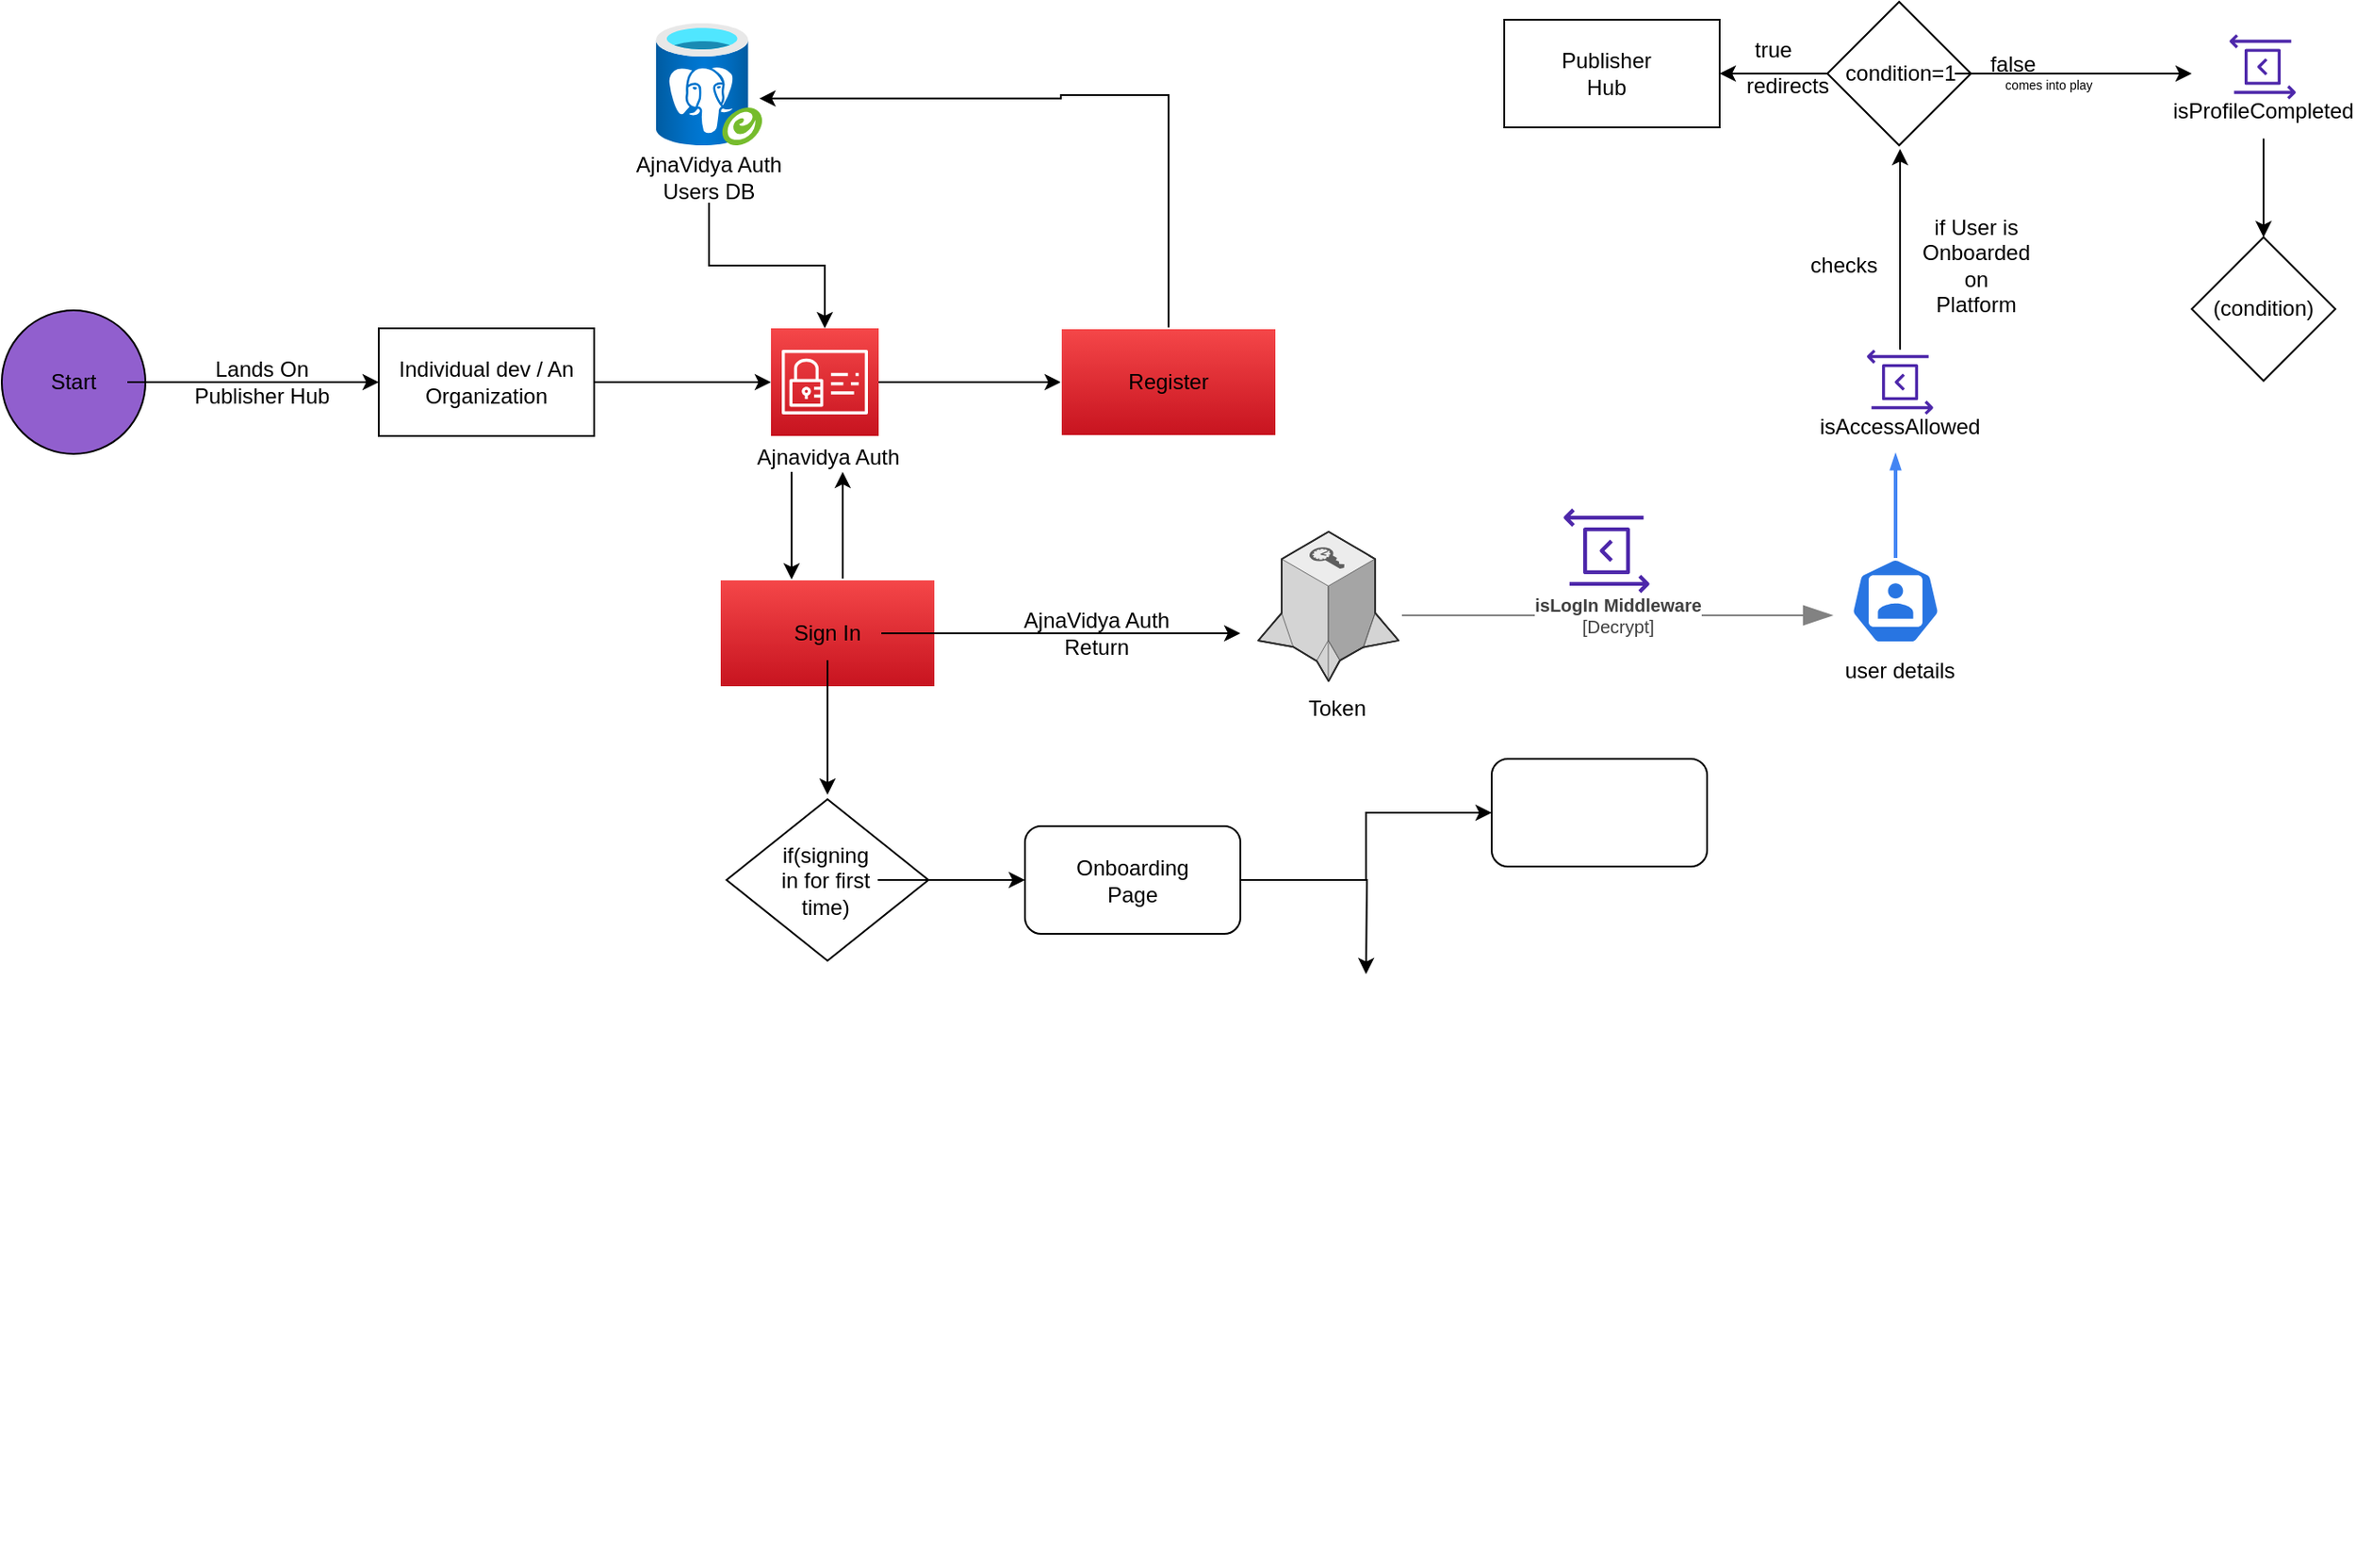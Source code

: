 <mxfile version="21.3.7" type="github">
  <diagram id="Ht1M8jgEwFfnCIfOTk4-" name="Page-1">
    <mxGraphModel dx="2100" dy="1895" grid="1" gridSize="10" guides="1" tooltips="1" connect="1" arrows="1" fold="1" page="1" pageScale="1" pageWidth="1169" pageHeight="827" math="0" shadow="0">
      <root>
        <mxCell id="0" />
        <mxCell id="1" parent="0" />
        <mxCell id="kUaae8B-CL2mc0YIdrZu-1" value="" style="ellipse;whiteSpace=wrap;html=1;aspect=fixed;fillColor=#915fce;" vertex="1" parent="1">
          <mxGeometry x="20" y="-620" width="80" height="80" as="geometry" />
        </mxCell>
        <mxCell id="kUaae8B-CL2mc0YIdrZu-4" value="" style="edgeStyle=orthogonalEdgeStyle;rounded=0;orthogonalLoop=1;jettySize=auto;html=1;" edge="1" parent="1" source="kUaae8B-CL2mc0YIdrZu-2" target="kUaae8B-CL2mc0YIdrZu-3">
          <mxGeometry relative="1" as="geometry">
            <Array as="points">
              <mxPoint x="160" y="-580" />
              <mxPoint x="160" y="-580" />
            </Array>
          </mxGeometry>
        </mxCell>
        <mxCell id="kUaae8B-CL2mc0YIdrZu-2" value="Start" style="text;html=1;strokeColor=none;fillColor=none;align=center;verticalAlign=middle;whiteSpace=wrap;rounded=0;" vertex="1" parent="1">
          <mxGeometry x="30" y="-595" width="60" height="30" as="geometry" />
        </mxCell>
        <mxCell id="kUaae8B-CL2mc0YIdrZu-12" style="edgeStyle=orthogonalEdgeStyle;rounded=0;orthogonalLoop=1;jettySize=auto;html=1;" edge="1" parent="1" source="kUaae8B-CL2mc0YIdrZu-3" target="kUaae8B-CL2mc0YIdrZu-8">
          <mxGeometry relative="1" as="geometry" />
        </mxCell>
        <mxCell id="kUaae8B-CL2mc0YIdrZu-3" value="Individual dev / An Organization" style="whiteSpace=wrap;html=1;" vertex="1" parent="1">
          <mxGeometry x="230" y="-610" width="120" height="60" as="geometry" />
        </mxCell>
        <mxCell id="kUaae8B-CL2mc0YIdrZu-6" value="Lands On&lt;br&gt;Publisher Hub" style="text;html=1;strokeColor=none;fillColor=none;align=center;verticalAlign=middle;whiteSpace=wrap;rounded=0;" vertex="1" parent="1">
          <mxGeometry x="120" y="-595" width="90" height="30" as="geometry" />
        </mxCell>
        <mxCell id="kUaae8B-CL2mc0YIdrZu-11" value="" style="group" vertex="1" connectable="0" parent="1">
          <mxGeometry x="438.5" y="-610" width="271.5" height="670" as="geometry" />
        </mxCell>
        <mxCell id="kUaae8B-CL2mc0YIdrZu-8" value="" style="sketch=0;points=[[0,0,0],[0.25,0,0],[0.5,0,0],[0.75,0,0],[1,0,0],[0,1,0],[0.25,1,0],[0.5,1,0],[0.75,1,0],[1,1,0],[0,0.25,0],[0,0.5,0],[0,0.75,0],[1,0.25,0],[1,0.5,0],[1,0.75,0]];outlineConnect=0;fontColor=#232F3E;gradientColor=#F54749;gradientDirection=north;fillColor=#C7131F;strokeColor=#ffffff;dashed=0;verticalLabelPosition=bottom;verticalAlign=top;align=center;html=1;fontSize=12;fontStyle=0;aspect=fixed;shape=mxgraph.aws4.resourceIcon;resIcon=mxgraph.aws4.identity_and_access_management;" vertex="1" parent="kUaae8B-CL2mc0YIdrZu-11">
          <mxGeometry x="10" width="60" height="60" as="geometry" />
        </mxCell>
        <mxCell id="kUaae8B-CL2mc0YIdrZu-10" value="Ajnavidya Auth" style="text;html=1;strokeColor=none;fillColor=none;align=center;verticalAlign=middle;whiteSpace=wrap;rounded=0;" vertex="1" parent="kUaae8B-CL2mc0YIdrZu-11">
          <mxGeometry y="60" width="83" height="24" as="geometry" />
        </mxCell>
        <mxCell id="kUaae8B-CL2mc0YIdrZu-35" value="" style="endArrow=classic;html=1;rounded=0;entryX=0.602;entryY=0.833;entryDx=0;entryDy=0;entryPerimeter=0;" edge="1" parent="kUaae8B-CL2mc0YIdrZu-11" target="kUaae8B-CL2mc0YIdrZu-10">
          <mxGeometry width="50" height="50" relative="1" as="geometry">
            <mxPoint x="50" y="140" as="sourcePoint" />
            <mxPoint x="50" y="84" as="targetPoint" />
          </mxGeometry>
        </mxCell>
        <mxCell id="kUaae8B-CL2mc0YIdrZu-53" value="" style="rhombus;whiteSpace=wrap;html=1;" vertex="1" parent="kUaae8B-CL2mc0YIdrZu-11">
          <mxGeometry x="-14.75" y="262.5" width="112.5" height="90" as="geometry" />
        </mxCell>
        <mxCell id="kUaae8B-CL2mc0YIdrZu-55" value="if(signing in for first time)" style="text;html=1;strokeColor=none;fillColor=none;align=center;verticalAlign=middle;whiteSpace=wrap;rounded=0;" vertex="1" parent="kUaae8B-CL2mc0YIdrZu-11">
          <mxGeometry x="10" y="300" width="59.5" height="15" as="geometry" />
        </mxCell>
        <mxCell id="kUaae8B-CL2mc0YIdrZu-101" style="edgeStyle=orthogonalEdgeStyle;rounded=0;orthogonalLoop=1;jettySize=auto;html=1;" edge="1" parent="kUaae8B-CL2mc0YIdrZu-11" source="kUaae8B-CL2mc0YIdrZu-89">
          <mxGeometry relative="1" as="geometry">
            <mxPoint x="341.5" y="360" as="targetPoint" />
          </mxGeometry>
        </mxCell>
        <mxCell id="kUaae8B-CL2mc0YIdrZu-89" value="" style="rounded=1;whiteSpace=wrap;html=1;" vertex="1" parent="kUaae8B-CL2mc0YIdrZu-11">
          <mxGeometry x="151.5" y="277.5" width="120" height="60" as="geometry" />
        </mxCell>
        <mxCell id="kUaae8B-CL2mc0YIdrZu-99" value="" style="edgeStyle=orthogonalEdgeStyle;rounded=0;orthogonalLoop=1;jettySize=auto;html=1;" edge="1" parent="kUaae8B-CL2mc0YIdrZu-11" source="kUaae8B-CL2mc0YIdrZu-55" target="kUaae8B-CL2mc0YIdrZu-89">
          <mxGeometry relative="1" as="geometry">
            <mxPoint x="660" y="-302.5" as="targetPoint" />
            <mxPoint x="508.5" y="-302" as="sourcePoint" />
          </mxGeometry>
        </mxCell>
        <mxCell id="kUaae8B-CL2mc0YIdrZu-100" value="Onboarding Page" style="text;html=1;strokeColor=none;fillColor=none;align=center;verticalAlign=middle;whiteSpace=wrap;rounded=0;" vertex="1" parent="kUaae8B-CL2mc0YIdrZu-11">
          <mxGeometry x="181.5" y="293" width="60" height="30" as="geometry" />
        </mxCell>
        <mxCell id="kUaae8B-CL2mc0YIdrZu-16" value="" style="group" vertex="1" connectable="0" parent="1">
          <mxGeometry x="370" y="-780" width="88" height="100" as="geometry" />
        </mxCell>
        <mxCell id="kUaae8B-CL2mc0YIdrZu-13" value="" style="image;aspect=fixed;html=1;points=[];align=center;fontSize=12;image=img/lib/azure2/databases/Azure_Database_PostgreSQL_Server_Group.svg;" vertex="1" parent="kUaae8B-CL2mc0YIdrZu-16">
          <mxGeometry x="14" width="60" height="68" as="geometry" />
        </mxCell>
        <mxCell id="kUaae8B-CL2mc0YIdrZu-15" value="AjnaVidya Auth Users DB" style="text;html=1;strokeColor=none;fillColor=none;align=center;verticalAlign=middle;whiteSpace=wrap;rounded=0;" vertex="1" parent="kUaae8B-CL2mc0YIdrZu-16">
          <mxGeometry y="71.429" width="88" height="28.571" as="geometry" />
        </mxCell>
        <mxCell id="kUaae8B-CL2mc0YIdrZu-26" style="edgeStyle=orthogonalEdgeStyle;rounded=0;orthogonalLoop=1;jettySize=auto;html=1;entryX=0.967;entryY=0.616;entryDx=0;entryDy=0;entryPerimeter=0;exitX=0.5;exitY=0;exitDx=0;exitDy=0;" edge="1" parent="1" source="kUaae8B-CL2mc0YIdrZu-18" target="kUaae8B-CL2mc0YIdrZu-13">
          <mxGeometry relative="1" as="geometry">
            <mxPoint x="570" y="-740" as="targetPoint" />
            <Array as="points">
              <mxPoint x="670" y="-740" />
              <mxPoint x="610" y="-740" />
              <mxPoint x="610" y="-738" />
            </Array>
          </mxGeometry>
        </mxCell>
        <mxCell id="kUaae8B-CL2mc0YIdrZu-19" value="" style="edgeStyle=orthogonalEdgeStyle;rounded=0;orthogonalLoop=1;jettySize=auto;html=1;" edge="1" parent="1" source="kUaae8B-CL2mc0YIdrZu-8" target="kUaae8B-CL2mc0YIdrZu-18">
          <mxGeometry relative="1" as="geometry" />
        </mxCell>
        <mxCell id="kUaae8B-CL2mc0YIdrZu-27" style="edgeStyle=orthogonalEdgeStyle;rounded=0;orthogonalLoop=1;jettySize=auto;html=1;entryX=0.5;entryY=0;entryDx=0;entryDy=0;entryPerimeter=0;" edge="1" parent="1" source="kUaae8B-CL2mc0YIdrZu-15" target="kUaae8B-CL2mc0YIdrZu-8">
          <mxGeometry relative="1" as="geometry" />
        </mxCell>
        <mxCell id="kUaae8B-CL2mc0YIdrZu-28" value="" style="group" vertex="1" connectable="0" parent="1">
          <mxGeometry x="610" y="-610" width="120" height="60" as="geometry" />
        </mxCell>
        <mxCell id="kUaae8B-CL2mc0YIdrZu-18" value="" style="whiteSpace=wrap;html=1;verticalAlign=top;fillColor=#C7131F;strokeColor=#ffffff;fontColor=#232F3E;sketch=0;gradientColor=#F54749;gradientDirection=north;dashed=0;fontStyle=0;" vertex="1" parent="kUaae8B-CL2mc0YIdrZu-28">
          <mxGeometry width="120" height="60" as="geometry" />
        </mxCell>
        <mxCell id="kUaae8B-CL2mc0YIdrZu-20" value="Register" style="text;html=1;strokeColor=none;fillColor=none;align=center;verticalAlign=middle;whiteSpace=wrap;rounded=0;" vertex="1" parent="kUaae8B-CL2mc0YIdrZu-28">
          <mxGeometry x="30" y="15" width="60" height="30" as="geometry" />
        </mxCell>
        <mxCell id="kUaae8B-CL2mc0YIdrZu-30" value="" style="whiteSpace=wrap;html=1;verticalAlign=top;fillColor=#C7131F;strokeColor=#ffffff;fontColor=#232F3E;sketch=0;gradientColor=#F54749;gradientDirection=north;dashed=0;fontStyle=0;" vertex="1" parent="1">
          <mxGeometry x="420" y="-470" width="120" height="60" as="geometry" />
        </mxCell>
        <mxCell id="kUaae8B-CL2mc0YIdrZu-31" value="" style="edgeStyle=orthogonalEdgeStyle;rounded=0;orthogonalLoop=1;jettySize=auto;html=1;" edge="1" parent="1" target="kUaae8B-CL2mc0YIdrZu-30">
          <mxGeometry relative="1" as="geometry">
            <mxPoint x="460" y="-530" as="sourcePoint" />
            <Array as="points">
              <mxPoint x="460" y="-520" />
              <mxPoint x="460" y="-520" />
            </Array>
          </mxGeometry>
        </mxCell>
        <mxCell id="kUaae8B-CL2mc0YIdrZu-37" value="" style="edgeStyle=orthogonalEdgeStyle;rounded=0;orthogonalLoop=1;jettySize=auto;html=1;" edge="1" parent="1" source="kUaae8B-CL2mc0YIdrZu-32">
          <mxGeometry relative="1" as="geometry">
            <mxPoint x="710" y="-440" as="targetPoint" />
          </mxGeometry>
        </mxCell>
        <mxCell id="kUaae8B-CL2mc0YIdrZu-54" style="edgeStyle=orthogonalEdgeStyle;rounded=0;orthogonalLoop=1;jettySize=auto;html=1;" edge="1" parent="1" source="kUaae8B-CL2mc0YIdrZu-32">
          <mxGeometry relative="1" as="geometry">
            <mxPoint x="480" y="-350.0" as="targetPoint" />
          </mxGeometry>
        </mxCell>
        <mxCell id="kUaae8B-CL2mc0YIdrZu-32" value="Sign In" style="text;html=1;strokeColor=none;fillColor=none;align=center;verticalAlign=middle;whiteSpace=wrap;rounded=0;" vertex="1" parent="1">
          <mxGeometry x="450" y="-455" width="60" height="30" as="geometry" />
        </mxCell>
        <mxCell id="kUaae8B-CL2mc0YIdrZu-40" value="" style="group" vertex="1" connectable="0" parent="1">
          <mxGeometry x="720" y="-496.67" width="79" height="113.34" as="geometry" />
        </mxCell>
        <mxCell id="kUaae8B-CL2mc0YIdrZu-38" value="" style="verticalLabelPosition=bottom;html=1;verticalAlign=top;strokeWidth=1;align=center;outlineConnect=0;dashed=0;outlineConnect=0;shape=mxgraph.aws3d.securityTokenService;fillColor=#ECECEC;strokeColor=#5E5E5E;aspect=fixed;" vertex="1" parent="kUaae8B-CL2mc0YIdrZu-40">
          <mxGeometry width="78.13" height="83.34" as="geometry" />
        </mxCell>
        <mxCell id="kUaae8B-CL2mc0YIdrZu-39" value="Token" style="text;html=1;strokeColor=none;fillColor=none;align=center;verticalAlign=middle;whiteSpace=wrap;rounded=0;container=1;" vertex="1" collapsed="1" parent="kUaae8B-CL2mc0YIdrZu-40">
          <mxGeometry x="9" y="83.34" width="70" height="30" as="geometry">
            <mxRectangle x="9" y="83.34" width="60" height="30" as="alternateBounds" />
          </mxGeometry>
        </mxCell>
        <mxCell id="kUaae8B-CL2mc0YIdrZu-41" value="AjnaVidya Auth Return" style="text;html=1;strokeColor=none;fillColor=none;align=center;verticalAlign=middle;whiteSpace=wrap;rounded=0;" vertex="1" parent="1">
          <mxGeometry x="580" y="-455" width="100" height="30" as="geometry" />
        </mxCell>
        <mxCell id="kUaae8B-CL2mc0YIdrZu-47" value="" style="group" vertex="1" connectable="0" parent="1">
          <mxGeometry x="1045" y="-482" width="65" height="78" as="geometry" />
        </mxCell>
        <mxCell id="kUaae8B-CL2mc0YIdrZu-45" value="" style="sketch=0;html=1;dashed=0;whitespace=wrap;fillColor=#2875E2;strokeColor=#ffffff;points=[[0.005,0.63,0],[0.1,0.2,0],[0.9,0.2,0],[0.5,0,0],[0.995,0.63,0],[0.72,0.99,0],[0.5,1,0],[0.28,0.99,0]];verticalLabelPosition=bottom;align=center;verticalAlign=top;shape=mxgraph.kubernetes.icon;prIcon=user" vertex="1" parent="kUaae8B-CL2mc0YIdrZu-47">
          <mxGeometry x="5" width="50" height="48" as="geometry" />
        </mxCell>
        <mxCell id="kUaae8B-CL2mc0YIdrZu-46" value="user details" style="text;html=1;strokeColor=none;fillColor=none;align=center;verticalAlign=middle;whiteSpace=wrap;rounded=0;" vertex="1" parent="kUaae8B-CL2mc0YIdrZu-47">
          <mxGeometry y="48" width="65" height="30" as="geometry" />
        </mxCell>
        <mxCell id="kUaae8B-CL2mc0YIdrZu-48" value="" style="edgeStyle=orthogonalEdgeStyle;fontSize=12;html=1;endArrow=blockThin;endFill=1;rounded=0;strokeWidth=2;endSize=4;startSize=4;dashed=0;strokeColor=#4284F3;exitX=0.5;exitY=0;exitDx=0;exitDy=0;exitPerimeter=0;" edge="1" parent="1" source="kUaae8B-CL2mc0YIdrZu-45">
          <mxGeometry width="100" relative="1" as="geometry">
            <mxPoint x="1010" y="-520" as="sourcePoint" />
            <mxPoint x="1075" y="-540" as="targetPoint" />
          </mxGeometry>
        </mxCell>
        <mxCell id="kUaae8B-CL2mc0YIdrZu-63" style="edgeStyle=orthogonalEdgeStyle;rounded=0;orthogonalLoop=1;jettySize=auto;html=1;" edge="1" parent="1" source="kUaae8B-CL2mc0YIdrZu-62">
          <mxGeometry relative="1" as="geometry">
            <mxPoint x="1077.5" y="-710" as="targetPoint" />
          </mxGeometry>
        </mxCell>
        <mxCell id="kUaae8B-CL2mc0YIdrZu-65" value="checks&amp;nbsp;" style="text;html=1;strokeColor=none;fillColor=none;align=center;verticalAlign=middle;whiteSpace=wrap;rounded=0;" vertex="1" parent="1">
          <mxGeometry x="1018" y="-660" width="60" height="30" as="geometry" />
        </mxCell>
        <mxCell id="kUaae8B-CL2mc0YIdrZu-66" value="if User is Onboarded on Platform" style="text;html=1;strokeColor=none;fillColor=none;align=center;verticalAlign=middle;whiteSpace=wrap;rounded=0;" vertex="1" parent="1">
          <mxGeometry x="1090" y="-660" width="60" height="30" as="geometry" />
        </mxCell>
        <mxCell id="kUaae8B-CL2mc0YIdrZu-72" value="" style="edgeStyle=orthogonalEdgeStyle;rounded=0;orthogonalLoop=1;jettySize=auto;html=1;" edge="1" parent="1" source="kUaae8B-CL2mc0YIdrZu-69" target="kUaae8B-CL2mc0YIdrZu-71">
          <mxGeometry relative="1" as="geometry" />
        </mxCell>
        <mxCell id="kUaae8B-CL2mc0YIdrZu-69" value="" style="rhombus;whiteSpace=wrap;html=1;" vertex="1" parent="1">
          <mxGeometry x="1037" y="-792" width="80" height="80" as="geometry" />
        </mxCell>
        <mxCell id="kUaae8B-CL2mc0YIdrZu-77" style="edgeStyle=orthogonalEdgeStyle;rounded=0;orthogonalLoop=1;jettySize=auto;html=1;" edge="1" parent="1" source="kUaae8B-CL2mc0YIdrZu-70">
          <mxGeometry relative="1" as="geometry">
            <mxPoint x="1240" y="-752" as="targetPoint" />
          </mxGeometry>
        </mxCell>
        <mxCell id="kUaae8B-CL2mc0YIdrZu-70" value="condition=1" style="text;html=1;strokeColor=none;fillColor=none;align=center;verticalAlign=middle;whiteSpace=wrap;rounded=0;" vertex="1" parent="1">
          <mxGeometry x="1048" y="-767" width="60" height="30" as="geometry" />
        </mxCell>
        <mxCell id="kUaae8B-CL2mc0YIdrZu-71" value="" style="whiteSpace=wrap;html=1;" vertex="1" parent="1">
          <mxGeometry x="857" y="-782" width="120" height="60" as="geometry" />
        </mxCell>
        <mxCell id="kUaae8B-CL2mc0YIdrZu-73" value="Publisher Hub" style="text;html=1;strokeColor=none;fillColor=none;align=center;verticalAlign=middle;whiteSpace=wrap;rounded=0;" vertex="1" parent="1">
          <mxGeometry x="884" y="-767" width="60" height="30" as="geometry" />
        </mxCell>
        <mxCell id="kUaae8B-CL2mc0YIdrZu-74" value="redirects" style="text;html=1;strokeColor=none;fillColor=none;align=center;verticalAlign=middle;whiteSpace=wrap;rounded=0;" vertex="1" parent="1">
          <mxGeometry x="985" y="-760" width="60" height="30" as="geometry" />
        </mxCell>
        <mxCell id="kUaae8B-CL2mc0YIdrZu-75" value="true" style="text;html=1;strokeColor=none;fillColor=none;align=center;verticalAlign=middle;whiteSpace=wrap;rounded=0;" vertex="1" parent="1">
          <mxGeometry x="977" y="-780" width="60" height="30" as="geometry" />
        </mxCell>
        <mxCell id="kUaae8B-CL2mc0YIdrZu-79" value="" style="group" vertex="1" connectable="0" parent="1">
          <mxGeometry x="1250" y="-774.25" width="60" height="854.25" as="geometry" />
        </mxCell>
        <mxCell id="kUaae8B-CL2mc0YIdrZu-76" value="" style="sketch=0;outlineConnect=0;fontColor=#232F3E;gradientColor=none;fillColor=#4D27AA;strokeColor=none;dashed=0;verticalLabelPosition=bottom;verticalAlign=top;align=center;html=1;fontSize=12;fontStyle=0;aspect=fixed;pointerEvents=1;shape=mxgraph.aws4.data_exchange_for_apis;" vertex="1" parent="kUaae8B-CL2mc0YIdrZu-79">
          <mxGeometry x="11" width="37" height="37" as="geometry" />
        </mxCell>
        <mxCell id="kUaae8B-CL2mc0YIdrZu-78" value="isProfileCompleted" style="text;html=1;strokeColor=none;fillColor=none;align=center;verticalAlign=middle;whiteSpace=wrap;rounded=0;" vertex="1" parent="kUaae8B-CL2mc0YIdrZu-79">
          <mxGeometry y="28.5" width="60" height="30" as="geometry" />
        </mxCell>
        <mxCell id="kUaae8B-CL2mc0YIdrZu-80" value="" style="group" vertex="1" connectable="0" parent="1">
          <mxGeometry x="1030" y="-598.5" width="95" height="58.5" as="geometry" />
        </mxCell>
        <mxCell id="kUaae8B-CL2mc0YIdrZu-52" value="isAccessAllowed" style="text;html=1;strokeColor=none;fillColor=none;align=center;verticalAlign=middle;whiteSpace=wrap;rounded=0;" vertex="1" parent="kUaae8B-CL2mc0YIdrZu-80">
          <mxGeometry y="28.5" width="95" height="30" as="geometry" />
        </mxCell>
        <mxCell id="kUaae8B-CL2mc0YIdrZu-62" value="" style="sketch=0;outlineConnect=0;fontColor=#232F3E;gradientColor=none;fillColor=#4D27AA;strokeColor=none;dashed=0;verticalLabelPosition=bottom;verticalAlign=top;align=center;html=1;fontSize=12;fontStyle=0;aspect=fixed;pointerEvents=1;shape=mxgraph.aws4.data_exchange_for_apis;" vertex="1" parent="kUaae8B-CL2mc0YIdrZu-80">
          <mxGeometry x="29" width="37" height="37" as="geometry" />
        </mxCell>
        <mxCell id="kUaae8B-CL2mc0YIdrZu-81" value="" style="group" vertex="1" connectable="0" parent="1">
          <mxGeometry x="800" y="-510" width="240" height="60" as="geometry" />
        </mxCell>
        <object placeholders="1" c4Type="Decrypt" c4Technology="Decrypt" c4Description="isLogIn Middleware" label="&lt;div style=&quot;text-align: left&quot;&gt;&lt;div style=&quot;text-align: center&quot;&gt;&lt;b&gt;%c4Description%&lt;/b&gt;&lt;/div&gt;&lt;div style=&quot;text-align: center&quot;&gt;[%c4Technology%]&lt;/div&gt;&lt;/div&gt;" id="kUaae8B-CL2mc0YIdrZu-43">
          <mxCell style="endArrow=blockThin;html=1;fontSize=10;fontColor=#404040;strokeWidth=1;endFill=1;strokeColor=#828282;elbow=vertical;metaEdit=1;endSize=14;startSize=14;jumpStyle=arc;jumpSize=16;rounded=0;edgeStyle=orthogonalEdgeStyle;" edge="1" parent="kUaae8B-CL2mc0YIdrZu-81">
            <mxGeometry width="240" relative="1" as="geometry">
              <mxPoint y="60" as="sourcePoint" />
              <mxPoint x="240" y="60" as="targetPoint" />
            </mxGeometry>
          </mxCell>
        </object>
        <mxCell id="kUaae8B-CL2mc0YIdrZu-64" value="" style="sketch=0;outlineConnect=0;fontColor=#232F3E;gradientColor=none;fillColor=#4D27AA;strokeColor=none;dashed=0;verticalLabelPosition=bottom;verticalAlign=top;align=center;html=1;fontSize=12;fontStyle=0;aspect=fixed;pointerEvents=1;shape=mxgraph.aws4.data_exchange_for_apis;" vertex="1" parent="kUaae8B-CL2mc0YIdrZu-81">
          <mxGeometry x="90" width="48" height="48" as="geometry" />
        </mxCell>
        <mxCell id="kUaae8B-CL2mc0YIdrZu-82" value="false" style="text;html=1;align=center;verticalAlign=middle;resizable=0;points=[];autosize=1;strokeColor=none;fillColor=none;" vertex="1" parent="1">
          <mxGeometry x="1115" y="-772" width="50" height="30" as="geometry" />
        </mxCell>
        <mxCell id="kUaae8B-CL2mc0YIdrZu-83" value="&lt;font style=&quot;font-size: 7px;&quot;&gt;comes into play&lt;/font&gt;" style="text;html=1;strokeColor=none;fillColor=none;align=center;verticalAlign=middle;whiteSpace=wrap;rounded=0;" vertex="1" parent="1">
          <mxGeometry x="1130" y="-752" width="61" height="10" as="geometry" />
        </mxCell>
        <mxCell id="kUaae8B-CL2mc0YIdrZu-86" value="(condition)" style="rhombus;whiteSpace=wrap;html=1;" vertex="1" parent="1">
          <mxGeometry x="1240" y="-660.75" width="80" height="80" as="geometry" />
        </mxCell>
        <mxCell id="kUaae8B-CL2mc0YIdrZu-87" value="" style="edgeStyle=orthogonalEdgeStyle;rounded=0;orthogonalLoop=1;jettySize=auto;html=1;" edge="1" parent="1" source="kUaae8B-CL2mc0YIdrZu-78" target="kUaae8B-CL2mc0YIdrZu-86">
          <mxGeometry relative="1" as="geometry" />
        </mxCell>
        <mxCell id="kUaae8B-CL2mc0YIdrZu-97" value="" style="edgeStyle=orthogonalEdgeStyle;rounded=0;orthogonalLoop=1;jettySize=auto;html=1;" edge="1" parent="1" source="kUaae8B-CL2mc0YIdrZu-89" target="kUaae8B-CL2mc0YIdrZu-96">
          <mxGeometry relative="1" as="geometry" />
        </mxCell>
        <mxCell id="kUaae8B-CL2mc0YIdrZu-96" value="" style="whiteSpace=wrap;html=1;rounded=1;" vertex="1" parent="1">
          <mxGeometry x="850" y="-370" width="120" height="60" as="geometry" />
        </mxCell>
      </root>
    </mxGraphModel>
  </diagram>
</mxfile>
